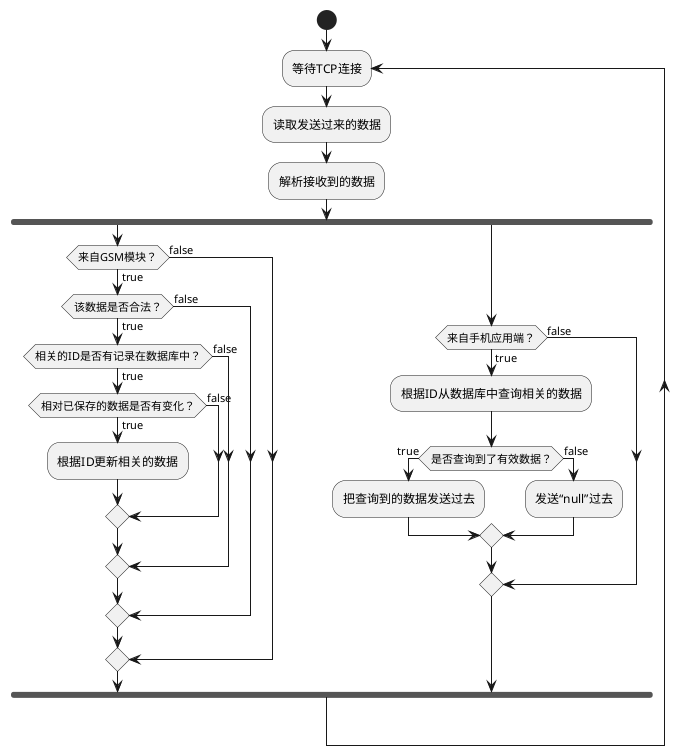 @startuml fuwuqi
start
repeat:等待TCP连接;
:读取发送过来的数据;
:解析接收到的数据;
fork
if(来自GSM模块？)then(true)
if(该数据是否合法？)then(true)
if(相关的ID是否有记录在数据库中？)then(true)
if(相对已保存的数据是否有变化？)then(true)
:根据ID更新相关的数据;
else(false)
endif
else(false)
endif
else(false)
endif
else(false)
endif
fork again
if(来自手机应用端？)then(true)
:根据ID从数据库中查询相关的数据;
if(是否查询到了有效数据？)then(true)
:把查询到的数据发送过去;
else(false)
:发送“null”过去;
endif
else(false)
endif
fork end
repeat while
@enduml